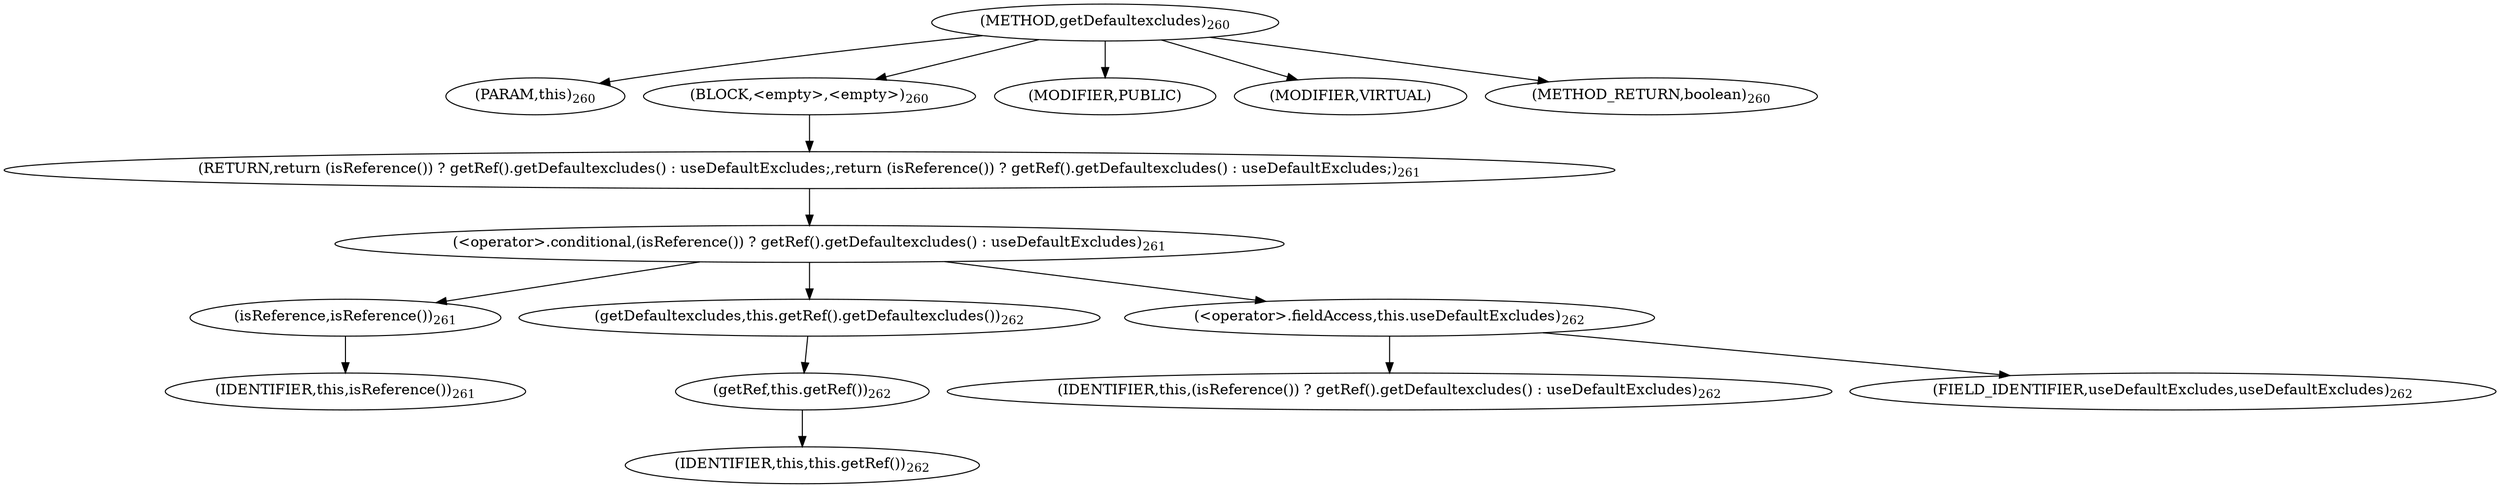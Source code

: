 digraph "getDefaultexcludes" {  
"616" [label = <(METHOD,getDefaultexcludes)<SUB>260</SUB>> ]
"52" [label = <(PARAM,this)<SUB>260</SUB>> ]
"617" [label = <(BLOCK,&lt;empty&gt;,&lt;empty&gt;)<SUB>260</SUB>> ]
"618" [label = <(RETURN,return (isReference()) ? getRef().getDefaultexcludes() : useDefaultExcludes;,return (isReference()) ? getRef().getDefaultexcludes() : useDefaultExcludes;)<SUB>261</SUB>> ]
"619" [label = <(&lt;operator&gt;.conditional,(isReference()) ? getRef().getDefaultexcludes() : useDefaultExcludes)<SUB>261</SUB>> ]
"620" [label = <(isReference,isReference())<SUB>261</SUB>> ]
"51" [label = <(IDENTIFIER,this,isReference())<SUB>261</SUB>> ]
"621" [label = <(getDefaultexcludes,this.getRef().getDefaultexcludes())<SUB>262</SUB>> ]
"622" [label = <(getRef,this.getRef())<SUB>262</SUB>> ]
"53" [label = <(IDENTIFIER,this,this.getRef())<SUB>262</SUB>> ]
"623" [label = <(&lt;operator&gt;.fieldAccess,this.useDefaultExcludes)<SUB>262</SUB>> ]
"624" [label = <(IDENTIFIER,this,(isReference()) ? getRef().getDefaultexcludes() : useDefaultExcludes)<SUB>262</SUB>> ]
"625" [label = <(FIELD_IDENTIFIER,useDefaultExcludes,useDefaultExcludes)<SUB>262</SUB>> ]
"626" [label = <(MODIFIER,PUBLIC)> ]
"627" [label = <(MODIFIER,VIRTUAL)> ]
"628" [label = <(METHOD_RETURN,boolean)<SUB>260</SUB>> ]
  "616" -> "52" 
  "616" -> "617" 
  "616" -> "626" 
  "616" -> "627" 
  "616" -> "628" 
  "617" -> "618" 
  "618" -> "619" 
  "619" -> "620" 
  "619" -> "621" 
  "619" -> "623" 
  "620" -> "51" 
  "621" -> "622" 
  "622" -> "53" 
  "623" -> "624" 
  "623" -> "625" 
}
